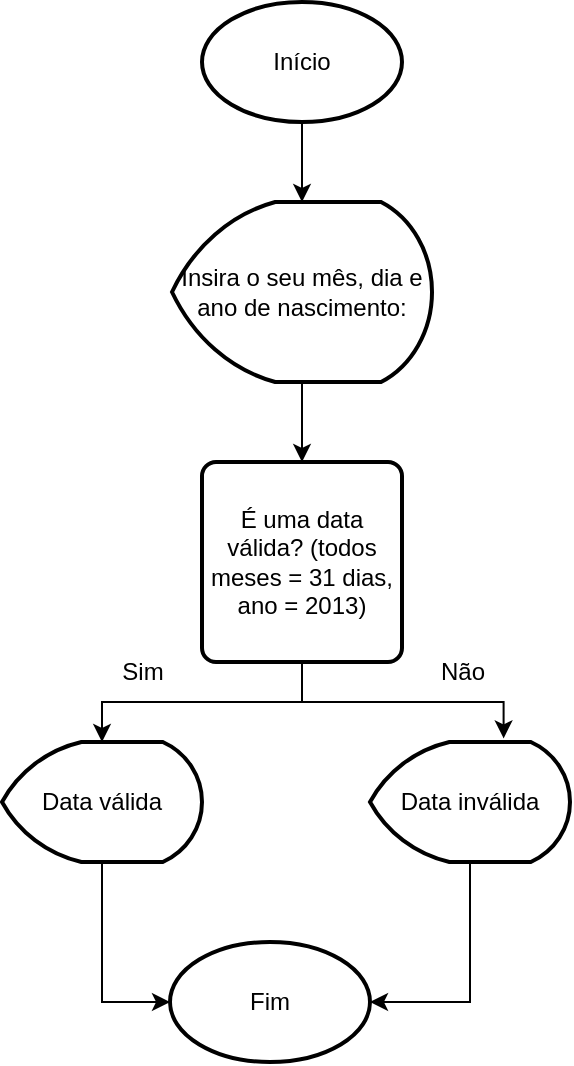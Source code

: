 <mxfile version="21.1.1" type="device">
  <diagram name="Página-1" id="cH-x13HwFs21BhQI_f-g">
    <mxGraphModel dx="860" dy="387" grid="1" gridSize="10" guides="1" tooltips="1" connect="1" arrows="1" fold="1" page="1" pageScale="1" pageWidth="827" pageHeight="1169" math="0" shadow="0">
      <root>
        <mxCell id="0" />
        <mxCell id="1" parent="0" />
        <mxCell id="jNIrFvxlPCRtMrD1-WWE-5" value="" style="edgeStyle=orthogonalEdgeStyle;rounded=0;orthogonalLoop=1;jettySize=auto;html=1;" edge="1" parent="1" source="jNIrFvxlPCRtMrD1-WWE-1" target="jNIrFvxlPCRtMrD1-WWE-4">
          <mxGeometry relative="1" as="geometry" />
        </mxCell>
        <mxCell id="jNIrFvxlPCRtMrD1-WWE-1" value="Insira o seu mês, dia e ano de nascimento:" style="strokeWidth=2;html=1;shape=mxgraph.flowchart.display;whiteSpace=wrap;" vertex="1" parent="1">
          <mxGeometry x="315" y="200" width="130" height="90" as="geometry" />
        </mxCell>
        <mxCell id="jNIrFvxlPCRtMrD1-WWE-12" value="" style="edgeStyle=orthogonalEdgeStyle;rounded=0;orthogonalLoop=1;jettySize=auto;html=1;" edge="1" parent="1" source="jNIrFvxlPCRtMrD1-WWE-2" target="jNIrFvxlPCRtMrD1-WWE-1">
          <mxGeometry relative="1" as="geometry" />
        </mxCell>
        <mxCell id="jNIrFvxlPCRtMrD1-WWE-2" value="Início" style="strokeWidth=2;html=1;shape=mxgraph.flowchart.start_1;whiteSpace=wrap;" vertex="1" parent="1">
          <mxGeometry x="330" y="100" width="100" height="60" as="geometry" />
        </mxCell>
        <mxCell id="jNIrFvxlPCRtMrD1-WWE-3" value="Fim" style="strokeWidth=2;html=1;shape=mxgraph.flowchart.start_1;whiteSpace=wrap;" vertex="1" parent="1">
          <mxGeometry x="314" y="570" width="100" height="60" as="geometry" />
        </mxCell>
        <mxCell id="jNIrFvxlPCRtMrD1-WWE-8" style="edgeStyle=orthogonalEdgeStyle;rounded=0;orthogonalLoop=1;jettySize=auto;html=1;entryX=0.668;entryY=-0.03;entryDx=0;entryDy=0;entryPerimeter=0;" edge="1" parent="1" source="jNIrFvxlPCRtMrD1-WWE-4" target="jNIrFvxlPCRtMrD1-WWE-7">
          <mxGeometry relative="1" as="geometry" />
        </mxCell>
        <mxCell id="jNIrFvxlPCRtMrD1-WWE-9" style="edgeStyle=orthogonalEdgeStyle;rounded=0;orthogonalLoop=1;jettySize=auto;html=1;" edge="1" parent="1" source="jNIrFvxlPCRtMrD1-WWE-4" target="jNIrFvxlPCRtMrD1-WWE-6">
          <mxGeometry relative="1" as="geometry" />
        </mxCell>
        <mxCell id="jNIrFvxlPCRtMrD1-WWE-4" value="É uma data válida? (todos meses = 31 dias, ano = 2013)" style="rounded=1;whiteSpace=wrap;html=1;absoluteArcSize=1;arcSize=14;strokeWidth=2;" vertex="1" parent="1">
          <mxGeometry x="330" y="330" width="100" height="100" as="geometry" />
        </mxCell>
        <mxCell id="jNIrFvxlPCRtMrD1-WWE-14" style="edgeStyle=orthogonalEdgeStyle;rounded=0;orthogonalLoop=1;jettySize=auto;html=1;entryX=0;entryY=0.5;entryDx=0;entryDy=0;entryPerimeter=0;" edge="1" parent="1" source="jNIrFvxlPCRtMrD1-WWE-6" target="jNIrFvxlPCRtMrD1-WWE-3">
          <mxGeometry relative="1" as="geometry" />
        </mxCell>
        <mxCell id="jNIrFvxlPCRtMrD1-WWE-6" value="Data válida" style="strokeWidth=2;html=1;shape=mxgraph.flowchart.display;whiteSpace=wrap;" vertex="1" parent="1">
          <mxGeometry x="230" y="470" width="100" height="60" as="geometry" />
        </mxCell>
        <mxCell id="jNIrFvxlPCRtMrD1-WWE-13" style="edgeStyle=orthogonalEdgeStyle;rounded=0;orthogonalLoop=1;jettySize=auto;html=1;entryX=1;entryY=0.5;entryDx=0;entryDy=0;entryPerimeter=0;" edge="1" parent="1" source="jNIrFvxlPCRtMrD1-WWE-7" target="jNIrFvxlPCRtMrD1-WWE-3">
          <mxGeometry relative="1" as="geometry" />
        </mxCell>
        <mxCell id="jNIrFvxlPCRtMrD1-WWE-7" value="Data inválida" style="strokeWidth=2;html=1;shape=mxgraph.flowchart.display;whiteSpace=wrap;" vertex="1" parent="1">
          <mxGeometry x="414" y="470" width="100" height="60" as="geometry" />
        </mxCell>
        <mxCell id="jNIrFvxlPCRtMrD1-WWE-10" value="Sim" style="text;html=1;align=center;verticalAlign=middle;resizable=0;points=[];autosize=1;strokeColor=none;fillColor=none;" vertex="1" parent="1">
          <mxGeometry x="280" y="420" width="40" height="30" as="geometry" />
        </mxCell>
        <mxCell id="jNIrFvxlPCRtMrD1-WWE-11" value="Não" style="text;html=1;align=center;verticalAlign=middle;resizable=0;points=[];autosize=1;strokeColor=none;fillColor=none;" vertex="1" parent="1">
          <mxGeometry x="435" y="420" width="50" height="30" as="geometry" />
        </mxCell>
      </root>
    </mxGraphModel>
  </diagram>
</mxfile>
